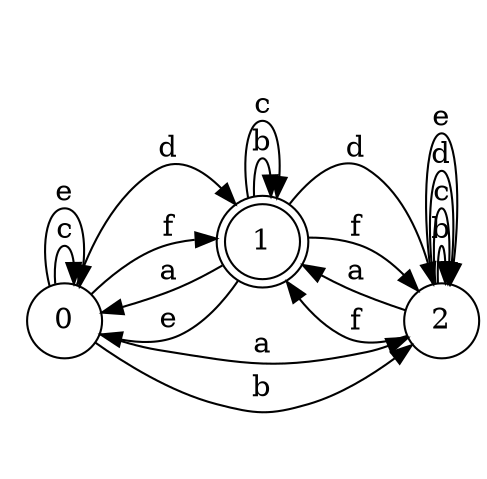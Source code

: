 digraph n3_4 {
__start0 [label="" shape="none"];

rankdir=LR;
size="8,5";

s0 [style="filled", color="black", fillcolor="white" shape="circle", label="0"];
s1 [style="rounded,filled", color="black", fillcolor="white" shape="doublecircle", label="1"];
s2 [style="filled", color="black", fillcolor="white" shape="circle", label="2"];
s0 -> s2 [label="a"];
s0 -> s2 [label="b"];
s0 -> s0 [label="c"];
s0 -> s1 [label="d"];
s0 -> s0 [label="e"];
s0 -> s1 [label="f"];
s1 -> s0 [label="a"];
s1 -> s1 [label="b"];
s1 -> s1 [label="c"];
s1 -> s2 [label="d"];
s1 -> s0 [label="e"];
s1 -> s2 [label="f"];
s2 -> s1 [label="a"];
s2 -> s2 [label="b"];
s2 -> s2 [label="c"];
s2 -> s2 [label="d"];
s2 -> s2 [label="e"];
s2 -> s1 [label="f"];

}